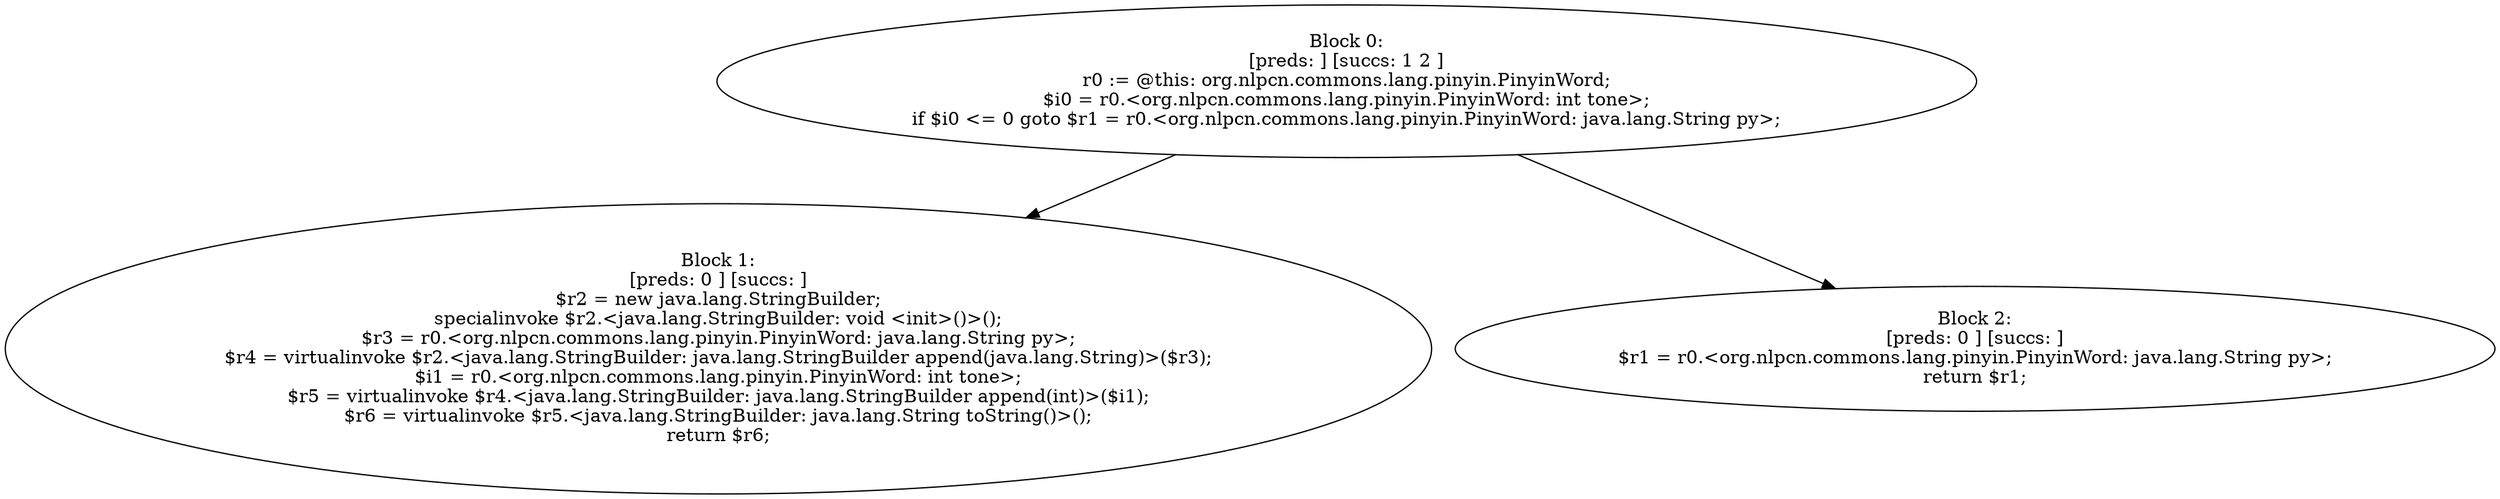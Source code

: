 digraph "unitGraph" {
    "Block 0:
[preds: ] [succs: 1 2 ]
r0 := @this: org.nlpcn.commons.lang.pinyin.PinyinWord;
$i0 = r0.<org.nlpcn.commons.lang.pinyin.PinyinWord: int tone>;
if $i0 <= 0 goto $r1 = r0.<org.nlpcn.commons.lang.pinyin.PinyinWord: java.lang.String py>;
"
    "Block 1:
[preds: 0 ] [succs: ]
$r2 = new java.lang.StringBuilder;
specialinvoke $r2.<java.lang.StringBuilder: void <init>()>();
$r3 = r0.<org.nlpcn.commons.lang.pinyin.PinyinWord: java.lang.String py>;
$r4 = virtualinvoke $r2.<java.lang.StringBuilder: java.lang.StringBuilder append(java.lang.String)>($r3);
$i1 = r0.<org.nlpcn.commons.lang.pinyin.PinyinWord: int tone>;
$r5 = virtualinvoke $r4.<java.lang.StringBuilder: java.lang.StringBuilder append(int)>($i1);
$r6 = virtualinvoke $r5.<java.lang.StringBuilder: java.lang.String toString()>();
return $r6;
"
    "Block 2:
[preds: 0 ] [succs: ]
$r1 = r0.<org.nlpcn.commons.lang.pinyin.PinyinWord: java.lang.String py>;
return $r1;
"
    "Block 0:
[preds: ] [succs: 1 2 ]
r0 := @this: org.nlpcn.commons.lang.pinyin.PinyinWord;
$i0 = r0.<org.nlpcn.commons.lang.pinyin.PinyinWord: int tone>;
if $i0 <= 0 goto $r1 = r0.<org.nlpcn.commons.lang.pinyin.PinyinWord: java.lang.String py>;
"->"Block 1:
[preds: 0 ] [succs: ]
$r2 = new java.lang.StringBuilder;
specialinvoke $r2.<java.lang.StringBuilder: void <init>()>();
$r3 = r0.<org.nlpcn.commons.lang.pinyin.PinyinWord: java.lang.String py>;
$r4 = virtualinvoke $r2.<java.lang.StringBuilder: java.lang.StringBuilder append(java.lang.String)>($r3);
$i1 = r0.<org.nlpcn.commons.lang.pinyin.PinyinWord: int tone>;
$r5 = virtualinvoke $r4.<java.lang.StringBuilder: java.lang.StringBuilder append(int)>($i1);
$r6 = virtualinvoke $r5.<java.lang.StringBuilder: java.lang.String toString()>();
return $r6;
";
    "Block 0:
[preds: ] [succs: 1 2 ]
r0 := @this: org.nlpcn.commons.lang.pinyin.PinyinWord;
$i0 = r0.<org.nlpcn.commons.lang.pinyin.PinyinWord: int tone>;
if $i0 <= 0 goto $r1 = r0.<org.nlpcn.commons.lang.pinyin.PinyinWord: java.lang.String py>;
"->"Block 2:
[preds: 0 ] [succs: ]
$r1 = r0.<org.nlpcn.commons.lang.pinyin.PinyinWord: java.lang.String py>;
return $r1;
";
}
